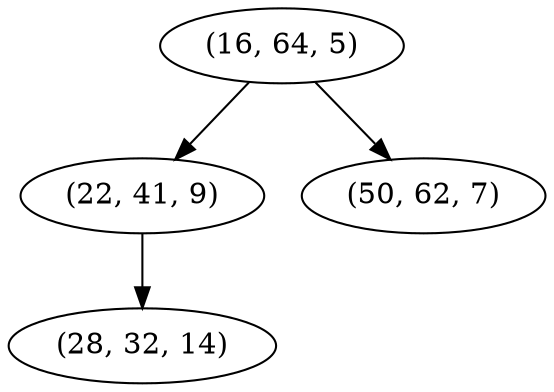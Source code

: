 digraph tree {
    "(16, 64, 5)";
    "(22, 41, 9)";
    "(28, 32, 14)";
    "(50, 62, 7)";
    "(16, 64, 5)" -> "(22, 41, 9)";
    "(16, 64, 5)" -> "(50, 62, 7)";
    "(22, 41, 9)" -> "(28, 32, 14)";
}
